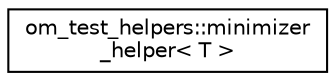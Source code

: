 digraph "Graphical Class Hierarchy"
{
 // LATEX_PDF_SIZE
  edge [fontname="Helvetica",fontsize="10",labelfontname="Helvetica",labelfontsize="10"];
  node [fontname="Helvetica",fontsize="10",shape=record];
  rankdir="LR";
  Node0 [label="om_test_helpers::minimizer\l_helper\< T \>",height=0.2,width=0.4,color="black", fillcolor="white", style="filled",URL="$structom__test__helpers_1_1minimizer__helper.html",tooltip=" "];
}
